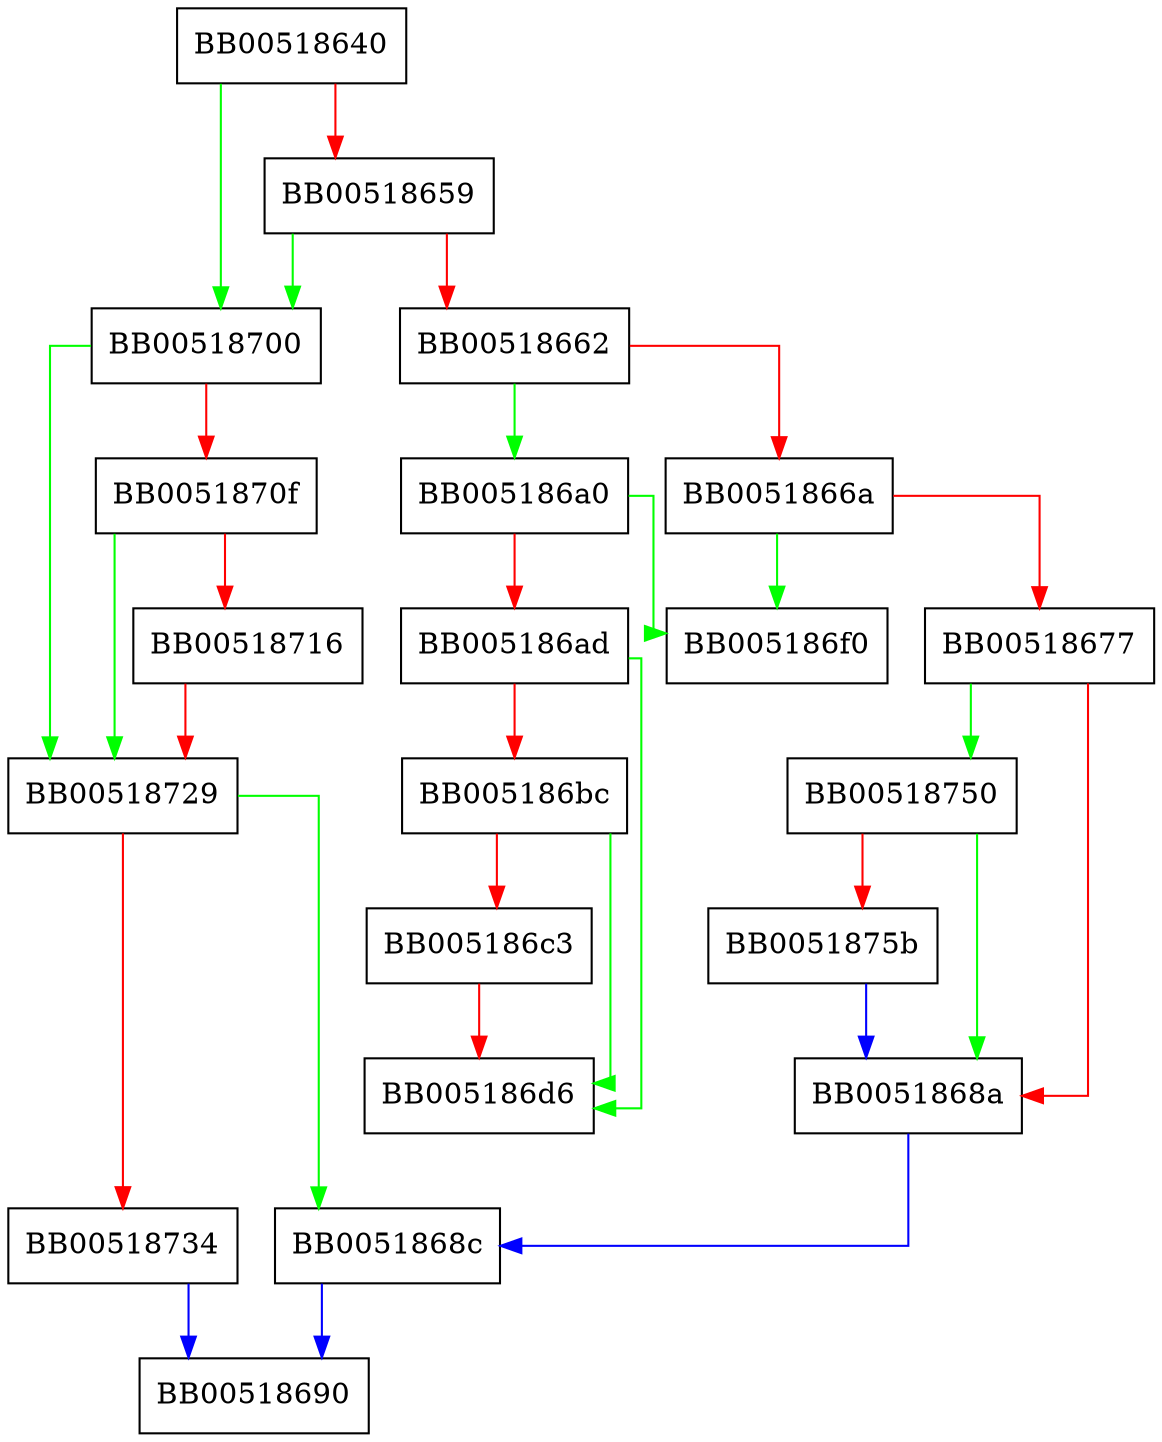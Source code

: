 digraph ASN1_TYPE_set1 {
  node [shape="box"];
  graph [splines=ortho];
  BB00518640 -> BB00518700 [color="green"];
  BB00518640 -> BB00518659 [color="red"];
  BB00518659 -> BB00518700 [color="green"];
  BB00518659 -> BB00518662 [color="red"];
  BB00518662 -> BB005186a0 [color="green"];
  BB00518662 -> BB0051866a [color="red"];
  BB0051866a -> BB005186f0 [color="green"];
  BB0051866a -> BB00518677 [color="red"];
  BB00518677 -> BB00518750 [color="green"];
  BB00518677 -> BB0051868a [color="red"];
  BB0051868a -> BB0051868c [color="blue"];
  BB0051868c -> BB00518690 [color="blue"];
  BB005186a0 -> BB005186f0 [color="green"];
  BB005186a0 -> BB005186ad [color="red"];
  BB005186ad -> BB005186d6 [color="green"];
  BB005186ad -> BB005186bc [color="red"];
  BB005186bc -> BB005186d6 [color="green"];
  BB005186bc -> BB005186c3 [color="red"];
  BB005186c3 -> BB005186d6 [color="red"];
  BB00518700 -> BB00518729 [color="green"];
  BB00518700 -> BB0051870f [color="red"];
  BB0051870f -> BB00518729 [color="green"];
  BB0051870f -> BB00518716 [color="red"];
  BB00518716 -> BB00518729 [color="red"];
  BB00518729 -> BB0051868c [color="green"];
  BB00518729 -> BB00518734 [color="red"];
  BB00518734 -> BB00518690 [color="blue"];
  BB00518750 -> BB0051868a [color="green"];
  BB00518750 -> BB0051875b [color="red"];
  BB0051875b -> BB0051868a [color="blue"];
}